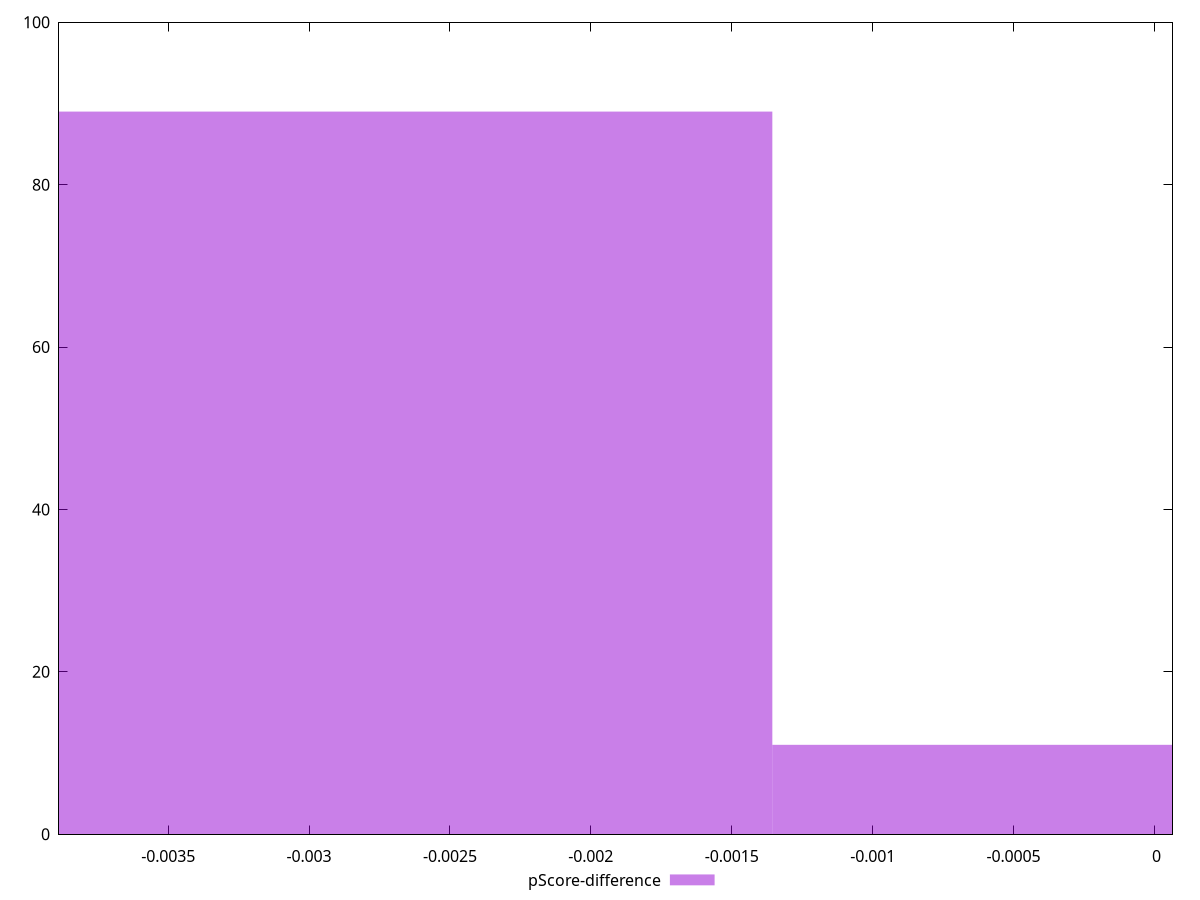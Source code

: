 reset

$pScoreDifference <<EOF
-0.0027119558257654797 89
0 11
EOF

set key outside below
set boxwidth 0.0027119558257654797
set xrange [-0.003887518045901747:0.00006417586681428666]
set yrange [0:100]
set trange [0:100]
set style fill transparent solid 0.5 noborder
set terminal svg size 640, 490 enhanced background rgb 'white'
set output "report_00019_2021-02-10T18-14-37.922Z//cumulative-layout-shift/samples/pages+cached+noadtech+nomedia+nocss/pScore-difference/histogram.svg"

plot $pScoreDifference title "pScore-difference" with boxes

reset
